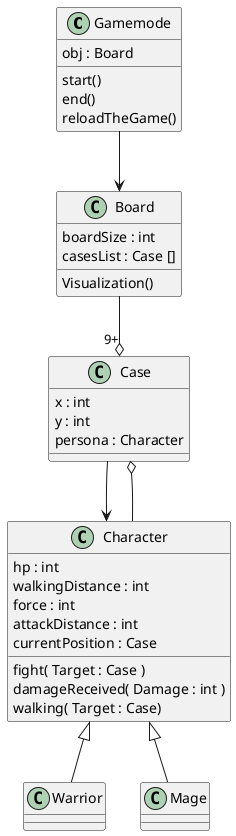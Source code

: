 @startuml
class Gamemode {
obj : Board
start()
end()
reloadTheGame()

}
class Board {
boardSize : int
casesList : Case []
Visualization()
}
class Case{
x : int
y : int
persona : Character
}

class Character {
hp : int
walkingDistance : int
force : int
attackDistance : int
currentPosition : Case
fight( Target : Case )
damageReceived( Damage : int )
walking( Target : Case)
}
class Warrior
class Mage

Character <|-- Warrior
Character <|-- Mage
Character --o Case

Board --o "9+" Case

Case --> Character



Gamemode --> Board

@enduml
